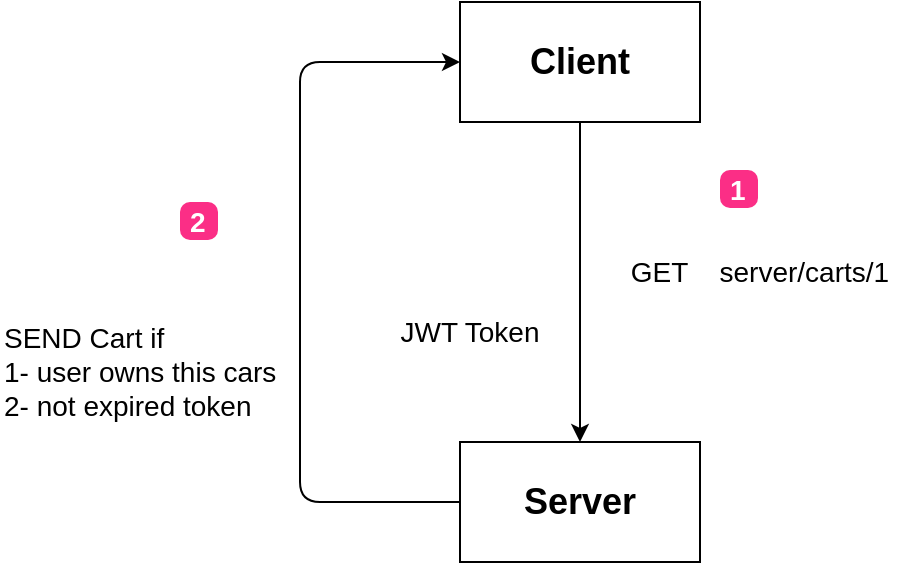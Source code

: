 <mxfile>
    <diagram id="7Y1y1ll_iS-T8kSnj7r4" name="Page-1">
        <mxGraphModel dx="732" dy="609" grid="1" gridSize="10" guides="1" tooltips="1" connect="1" arrows="1" fold="1" page="1" pageScale="1" pageWidth="850" pageHeight="1100" math="0" shadow="0">
            <root>
                <mxCell id="0"/>
                <mxCell id="1" parent="0"/>
                <mxCell id="7" style="edgeStyle=none;html=1;fontSize=14;entryX=0;entryY=0.5;entryDx=0;entryDy=0;" edge="1" parent="1" source="2" target="6">
                    <mxGeometry relative="1" as="geometry">
                        <mxPoint x="280" y="130" as="targetPoint"/>
                        <Array as="points">
                            <mxPoint x="220" y="350"/>
                            <mxPoint x="220" y="130"/>
                        </Array>
                    </mxGeometry>
                </mxCell>
                <mxCell id="2" value="&lt;b&gt;&lt;font style=&quot;font-size: 18px&quot;&gt;Server&lt;/font&gt;&lt;/b&gt;" style="rounded=0;whiteSpace=wrap;html=1;" vertex="1" parent="1">
                    <mxGeometry x="300" y="320" width="120" height="60" as="geometry"/>
                </mxCell>
                <mxCell id="3" value="JWT Token" style="text;html=1;strokeColor=none;fillColor=none;align=center;verticalAlign=middle;whiteSpace=wrap;rounded=0;fontSize=14;" vertex="1" parent="1">
                    <mxGeometry x="250" y="250" width="110" height="30" as="geometry"/>
                </mxCell>
                <mxCell id="4" value="" style="endArrow=classic;html=1;entryX=0.5;entryY=0;entryDx=0;entryDy=0;" edge="1" parent="1" target="2">
                    <mxGeometry width="50" height="50" relative="1" as="geometry">
                        <mxPoint x="360" y="160" as="sourcePoint"/>
                        <mxPoint x="380" y="300" as="targetPoint"/>
                    </mxGeometry>
                </mxCell>
                <mxCell id="5" value="GET&amp;nbsp; &amp;nbsp; server/carts/1" style="text;html=1;strokeColor=none;fillColor=none;align=center;verticalAlign=middle;whiteSpace=wrap;rounded=0;fontSize=14;" vertex="1" parent="1">
                    <mxGeometry x="380" y="220" width="140" height="30" as="geometry"/>
                </mxCell>
                <mxCell id="6" value="&lt;b&gt;&lt;font style=&quot;font-size: 18px&quot;&gt;Client&lt;/font&gt;&lt;/b&gt;" style="rounded=0;whiteSpace=wrap;html=1;" vertex="1" parent="1">
                    <mxGeometry x="300" y="100" width="120" height="60" as="geometry"/>
                </mxCell>
                <mxCell id="8" value="SEND Cart if&amp;nbsp;&lt;br&gt;1- user owns this cars&lt;br&gt;2- not expired token" style="text;html=1;strokeColor=none;fillColor=none;align=left;verticalAlign=middle;whiteSpace=wrap;rounded=0;fontSize=14;" vertex="1" parent="1">
                    <mxGeometry x="70" y="270" width="160" height="30" as="geometry"/>
                </mxCell>
                <mxCell id="11" value="1" style="html=1;shadow=0;dashed=0;shape=mxgraph.bootstrap.rrect;rSize=5;strokeColor=none;strokeWidth=1;fillColor=#FB2E86;fontColor=#FFFFFF;whiteSpace=wrap;align=left;verticalAlign=middle;spacingLeft=0;fontStyle=1;fontSize=14;spacing=5;" vertex="1" parent="1">
                    <mxGeometry x="430" y="184" width="19" height="19" as="geometry"/>
                </mxCell>
                <mxCell id="12" value="2" style="html=1;shadow=0;dashed=0;shape=mxgraph.bootstrap.rrect;rSize=5;strokeColor=none;strokeWidth=1;fillColor=#FB2E86;fontColor=#FFFFFF;whiteSpace=wrap;align=left;verticalAlign=middle;spacingLeft=0;fontStyle=1;fontSize=14;spacing=5;" vertex="1" parent="1">
                    <mxGeometry x="160" y="200" width="19" height="19" as="geometry"/>
                </mxCell>
            </root>
        </mxGraphModel>
    </diagram>
</mxfile>